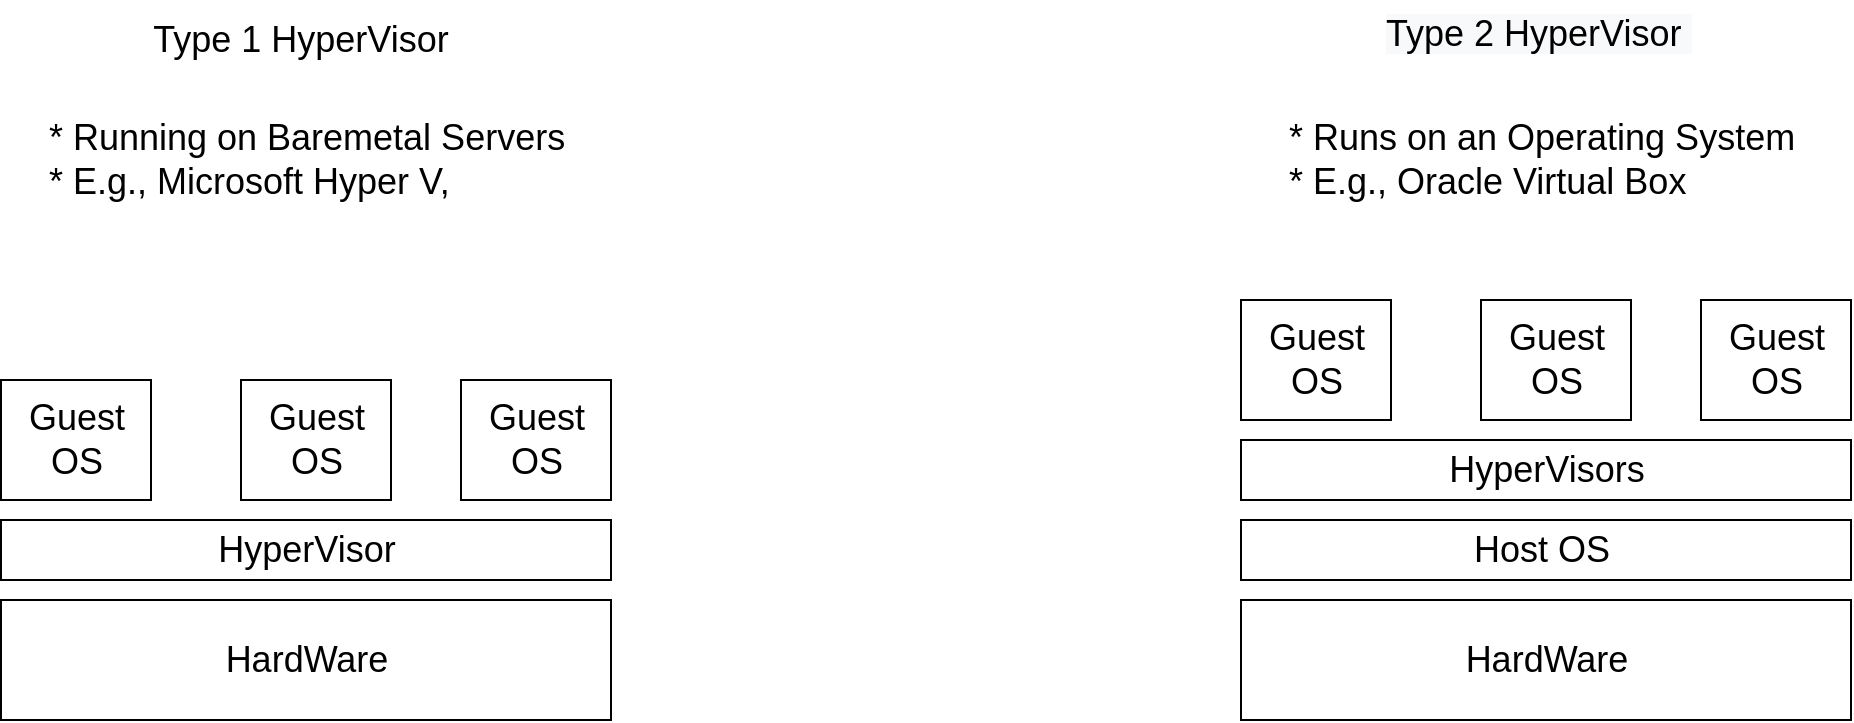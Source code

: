 <mxfile version="20.2.4" type="github">
  <diagram id="R9DrTf-DViBxmmx2WeWM" name="Page-1">
    <mxGraphModel dx="1234" dy="826" grid="1" gridSize="10" guides="1" tooltips="1" connect="1" arrows="1" fold="1" page="1" pageScale="1" pageWidth="827" pageHeight="1169" math="0" shadow="0">
      <root>
        <mxCell id="0" />
        <mxCell id="1" parent="0" />
        <mxCell id="4Tgy6uAZpTd_UVClKifX-2" value="&lt;font style=&quot;font-size: 18px;&quot;&gt;HardWare&lt;/font&gt;" style="rounded=0;whiteSpace=wrap;html=1;" vertex="1" parent="1">
          <mxGeometry x="702.5" y="380" width="305" height="60" as="geometry" />
        </mxCell>
        <mxCell id="4Tgy6uAZpTd_UVClKifX-3" value="&lt;font style=&quot;font-size: 18px;&quot;&gt;Type 1 HyperVisor&amp;nbsp;&lt;/font&gt;" style="text;html=1;strokeColor=none;fillColor=none;align=center;verticalAlign=middle;whiteSpace=wrap;rounded=0;" vertex="1" parent="1">
          <mxGeometry x="145" y="80" width="180" height="40" as="geometry" />
        </mxCell>
        <mxCell id="4Tgy6uAZpTd_UVClKifX-4" value="&lt;span style=&quot;color: rgb(0, 0, 0); font-family: Helvetica; font-size: 18px; font-style: normal; font-variant-ligatures: normal; font-variant-caps: normal; font-weight: 400; letter-spacing: normal; orphans: 2; text-align: center; text-indent: 0px; text-transform: none; widows: 2; word-spacing: 0px; -webkit-text-stroke-width: 0px; background-color: rgb(248, 249, 250); text-decoration-thickness: initial; text-decoration-style: initial; text-decoration-color: initial; float: none; display: inline !important;&quot;&gt;Type 2 HyperVisor&amp;nbsp;&lt;/span&gt;" style="text;whiteSpace=wrap;html=1;fontSize=18;" vertex="1" parent="1">
          <mxGeometry x="772.5" y="80" width="190" height="50" as="geometry" />
        </mxCell>
        <mxCell id="4Tgy6uAZpTd_UVClKifX-5" value="Host OS&amp;nbsp;" style="rounded=0;whiteSpace=wrap;html=1;fontSize=18;" vertex="1" parent="1">
          <mxGeometry x="702.5" y="340" width="305" height="30" as="geometry" />
        </mxCell>
        <mxCell id="4Tgy6uAZpTd_UVClKifX-6" value="HyperVisors" style="rounded=0;whiteSpace=wrap;html=1;fontSize=18;" vertex="1" parent="1">
          <mxGeometry x="702.5" y="300" width="305" height="30" as="geometry" />
        </mxCell>
        <mxCell id="4Tgy6uAZpTd_UVClKifX-7" value="Guest OS" style="rounded=0;whiteSpace=wrap;html=1;fontSize=18;" vertex="1" parent="1">
          <mxGeometry x="702.5" y="230" width="75" height="60" as="geometry" />
        </mxCell>
        <mxCell id="4Tgy6uAZpTd_UVClKifX-8" value="Guest OS" style="rounded=0;whiteSpace=wrap;html=1;fontSize=18;" vertex="1" parent="1">
          <mxGeometry x="822.5" y="230" width="75" height="60" as="geometry" />
        </mxCell>
        <mxCell id="4Tgy6uAZpTd_UVClKifX-9" value="Guest OS" style="rounded=0;whiteSpace=wrap;html=1;fontSize=18;" vertex="1" parent="1">
          <mxGeometry x="932.5" y="230" width="75" height="60" as="geometry" />
        </mxCell>
        <mxCell id="4Tgy6uAZpTd_UVClKifX-10" value="&lt;font style=&quot;font-size: 18px;&quot;&gt;HardWare&lt;/font&gt;" style="rounded=0;whiteSpace=wrap;html=1;" vertex="1" parent="1">
          <mxGeometry x="82.5" y="380" width="305" height="60" as="geometry" />
        </mxCell>
        <mxCell id="4Tgy6uAZpTd_UVClKifX-12" value="HyperVisor" style="rounded=0;whiteSpace=wrap;html=1;fontSize=18;" vertex="1" parent="1">
          <mxGeometry x="82.5" y="340" width="305" height="30" as="geometry" />
        </mxCell>
        <mxCell id="4Tgy6uAZpTd_UVClKifX-13" value="Guest OS" style="rounded=0;whiteSpace=wrap;html=1;fontSize=18;" vertex="1" parent="1">
          <mxGeometry x="82.5" y="270" width="75" height="60" as="geometry" />
        </mxCell>
        <mxCell id="4Tgy6uAZpTd_UVClKifX-14" value="Guest OS" style="rounded=0;whiteSpace=wrap;html=1;fontSize=18;" vertex="1" parent="1">
          <mxGeometry x="202.5" y="270" width="75" height="60" as="geometry" />
        </mxCell>
        <mxCell id="4Tgy6uAZpTd_UVClKifX-15" value="Guest OS" style="rounded=0;whiteSpace=wrap;html=1;fontSize=18;" vertex="1" parent="1">
          <mxGeometry x="312.5" y="270" width="75" height="60" as="geometry" />
        </mxCell>
        <mxCell id="4Tgy6uAZpTd_UVClKifX-16" value="&lt;div style=&quot;text-align: justify;&quot;&gt;&lt;span style=&quot;background-color: initial;&quot;&gt;* Running on Baremetal Servers&lt;/span&gt;&lt;/div&gt;&lt;div style=&quot;text-align: justify;&quot;&gt;&lt;span style=&quot;background-color: initial;&quot;&gt;* E.g., Microsoft Hyper V,&amp;nbsp;&lt;/span&gt;&lt;/div&gt;" style="text;html=1;align=center;verticalAlign=middle;resizable=0;points=[];autosize=1;strokeColor=none;fillColor=none;fontSize=18;" vertex="1" parent="1">
          <mxGeometry x="95" y="130" width="280" height="60" as="geometry" />
        </mxCell>
        <mxCell id="4Tgy6uAZpTd_UVClKifX-17" value="&lt;div style=&quot;text-align: justify;&quot;&gt;&lt;span style=&quot;background-color: initial;&quot;&gt;* Runs on an Operating System&amp;nbsp;&lt;/span&gt;&lt;/div&gt;&lt;div style=&quot;text-align: justify;&quot;&gt;&lt;span style=&quot;background-color: initial;&quot;&gt;* E.g., Oracle Virtual Box&lt;/span&gt;&lt;/div&gt;" style="text;html=1;align=center;verticalAlign=middle;resizable=0;points=[];autosize=1;strokeColor=none;fillColor=none;fontSize=18;" vertex="1" parent="1">
          <mxGeometry x="715" y="130" width="280" height="60" as="geometry" />
        </mxCell>
      </root>
    </mxGraphModel>
  </diagram>
</mxfile>
